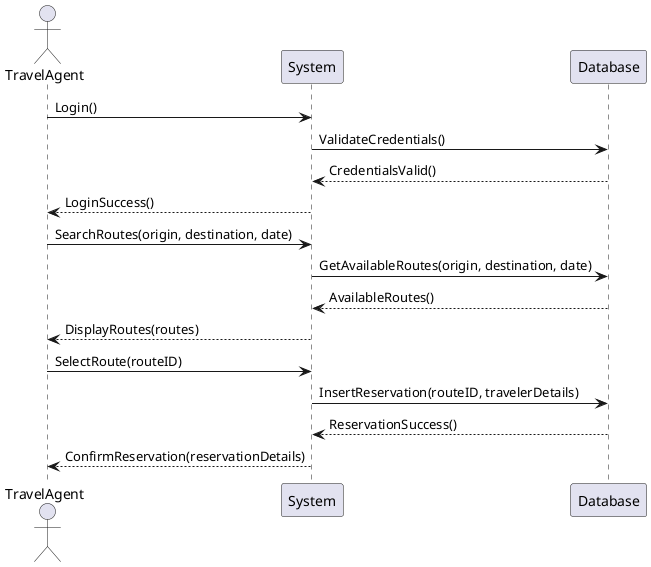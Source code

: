 @startuml
actor TravelAgent as TA
participant System as SYS
participant Database as DB

TA -> SYS : Login()
SYS -> DB : ValidateCredentials()
DB --> SYS : CredentialsValid()
SYS --> TA : LoginSuccess()

TA -> SYS : SearchRoutes(origin, destination, date)
SYS -> DB : GetAvailableRoutes(origin, destination, date)
DB --> SYS : AvailableRoutes()
SYS --> TA : DisplayRoutes(routes)

TA -> SYS : SelectRoute(routeID)
SYS -> DB : InsertReservation(routeID, travelerDetails)
DB --> SYS : ReservationSuccess()
SYS --> TA : ConfirmReservation(reservationDetails)
@enduml
